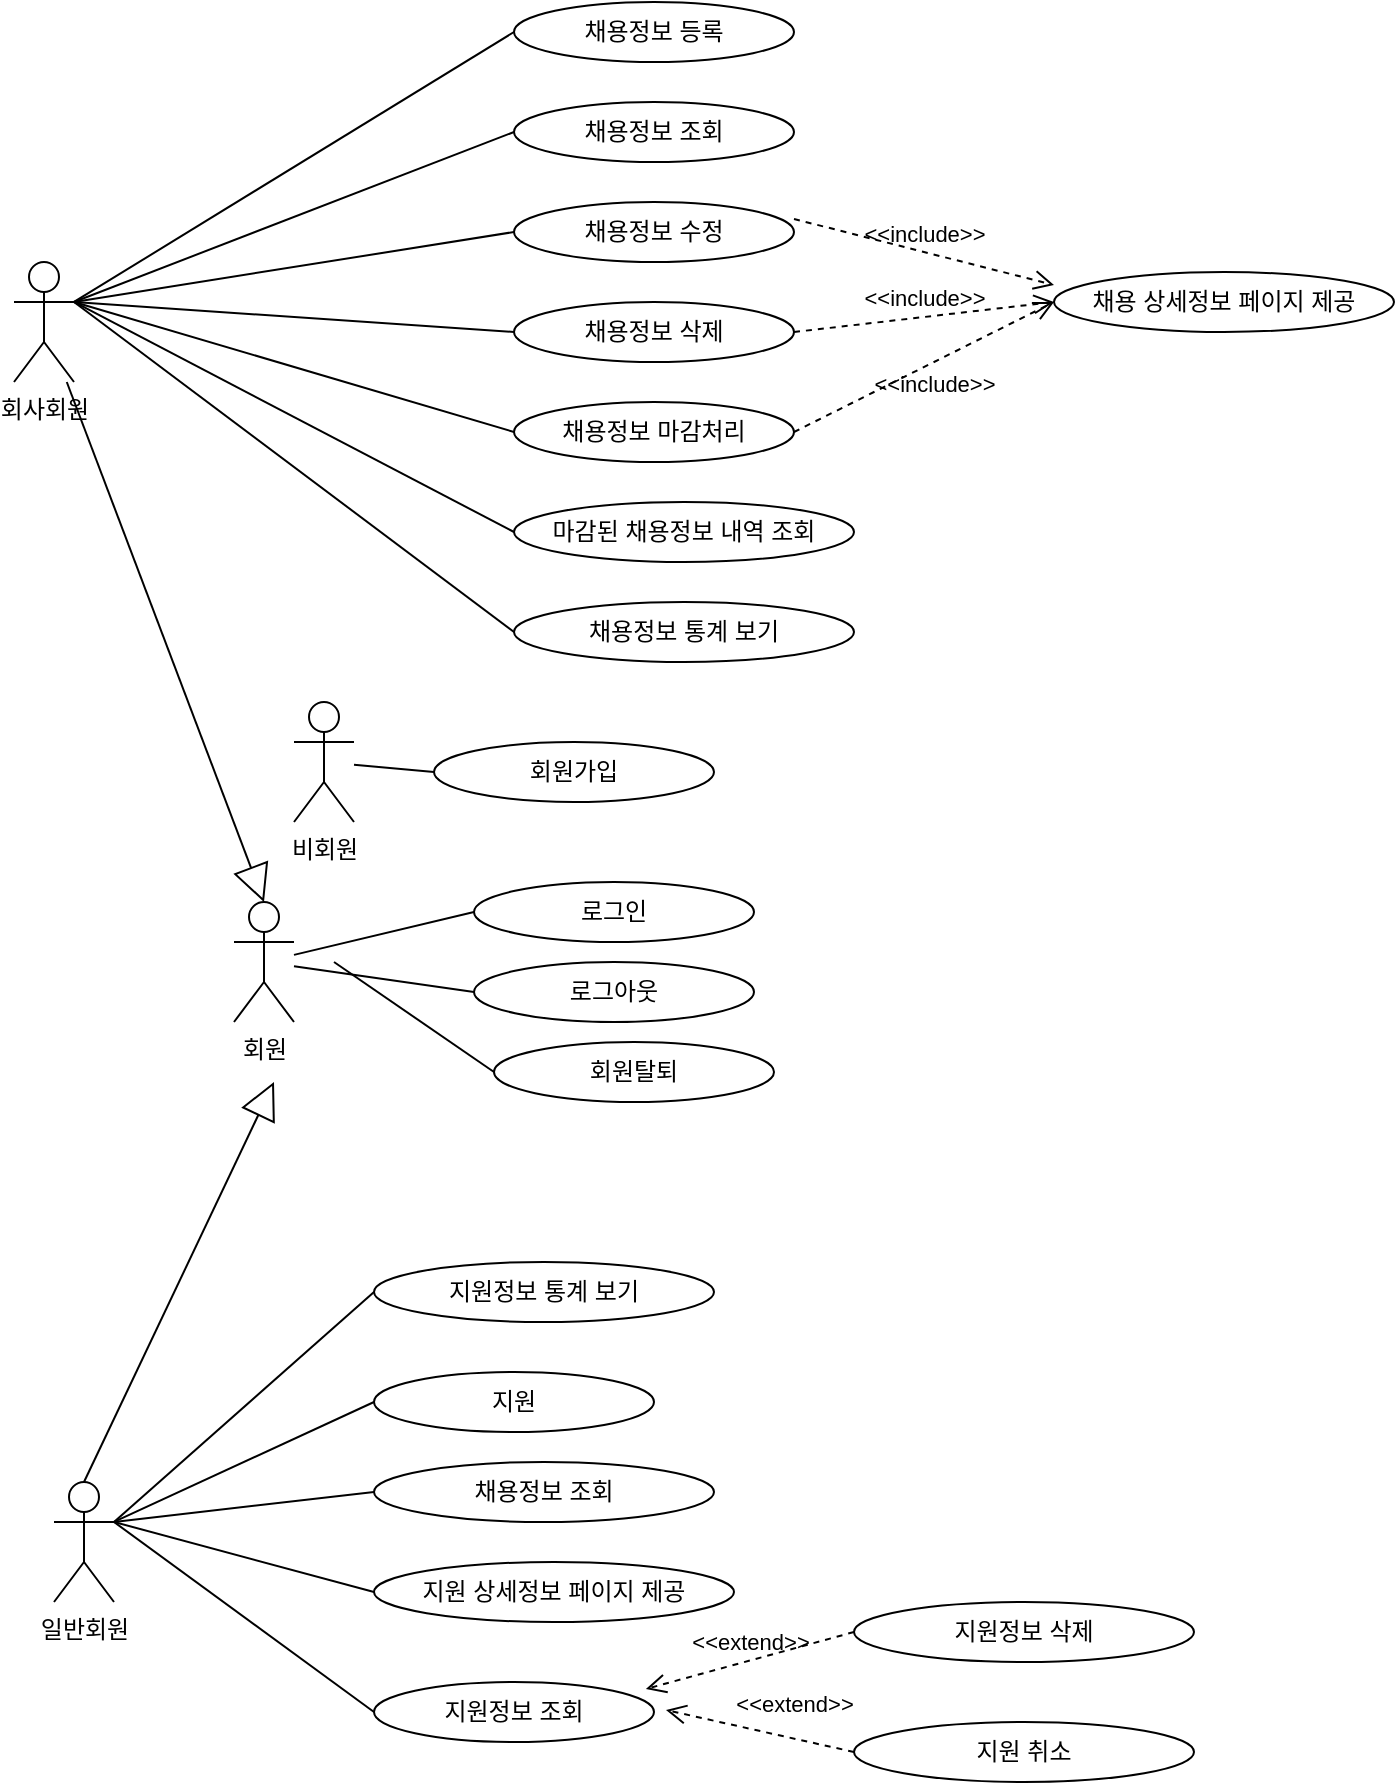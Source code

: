 <mxfile version="20.8.16" type="device"><diagram name="페이지-1" id="JIkp3R7d2CiSf1Opn5KV"><mxGraphModel dx="2245" dy="828" grid="1" gridSize="10" guides="1" tooltips="1" connect="1" arrows="1" fold="1" page="1" pageScale="1" pageWidth="827" pageHeight="1169" math="0" shadow="0"><root><mxCell id="0"/><mxCell id="1" parent="0"/><mxCell id="X6IM9YOyXk54QIPanI4B-1" value="회사회원" style="shape=umlActor;verticalLabelPosition=bottom;verticalAlign=top;html=1;" vertex="1" parent="1"><mxGeometry x="-740" y="230" width="30" height="60" as="geometry"/></mxCell><mxCell id="X6IM9YOyXk54QIPanI4B-2" value="채용정보 등록" style="ellipse;whiteSpace=wrap;html=1;" vertex="1" parent="1"><mxGeometry x="-490" y="100" width="140" height="30" as="geometry"/></mxCell><mxCell id="X6IM9YOyXk54QIPanI4B-3" value="채용정보 조회" style="ellipse;whiteSpace=wrap;html=1;" vertex="1" parent="1"><mxGeometry x="-490" y="150" width="140" height="30" as="geometry"/></mxCell><mxCell id="X6IM9YOyXk54QIPanI4B-4" value="채용정보 수정" style="ellipse;whiteSpace=wrap;html=1;" vertex="1" parent="1"><mxGeometry x="-490" y="200" width="140" height="30" as="geometry"/></mxCell><mxCell id="X6IM9YOyXk54QIPanI4B-5" value="채용정보 삭제" style="ellipse;whiteSpace=wrap;html=1;" vertex="1" parent="1"><mxGeometry x="-490" y="250" width="140" height="30" as="geometry"/></mxCell><mxCell id="X6IM9YOyXk54QIPanI4B-6" value="채용정보 마감처리" style="ellipse;whiteSpace=wrap;html=1;" vertex="1" parent="1"><mxGeometry x="-490" y="300" width="140" height="30" as="geometry"/></mxCell><mxCell id="X6IM9YOyXk54QIPanI4B-7" value="채용 상세정보 페이지 제공" style="ellipse;whiteSpace=wrap;html=1;" vertex="1" parent="1"><mxGeometry x="-220" y="235" width="170" height="30" as="geometry"/></mxCell><mxCell id="X6IM9YOyXk54QIPanI4B-8" value="마감된 채용정보 내역 조회" style="ellipse;whiteSpace=wrap;html=1;" vertex="1" parent="1"><mxGeometry x="-490" y="350" width="170" height="30" as="geometry"/></mxCell><mxCell id="X6IM9YOyXk54QIPanI4B-9" value="채용정보 통계 보기" style="ellipse;whiteSpace=wrap;html=1;" vertex="1" parent="1"><mxGeometry x="-490" y="400" width="170" height="30" as="geometry"/></mxCell><mxCell id="X6IM9YOyXk54QIPanI4B-10" value="" style="endArrow=none;html=1;rounded=0;entryX=0;entryY=0.5;entryDx=0;entryDy=0;exitX=1;exitY=0.333;exitDx=0;exitDy=0;exitPerimeter=0;" edge="1" parent="1" source="X6IM9YOyXk54QIPanI4B-1" target="X6IM9YOyXk54QIPanI4B-2"><mxGeometry width="50" height="50" relative="1" as="geometry"><mxPoint x="-360" y="360" as="sourcePoint"/><mxPoint x="-310" y="310" as="targetPoint"/></mxGeometry></mxCell><mxCell id="X6IM9YOyXk54QIPanI4B-11" value="" style="endArrow=none;html=1;rounded=0;entryX=0;entryY=0.5;entryDx=0;entryDy=0;exitX=1;exitY=0.333;exitDx=0;exitDy=0;exitPerimeter=0;" edge="1" parent="1" source="X6IM9YOyXk54QIPanI4B-1" target="X6IM9YOyXk54QIPanI4B-3"><mxGeometry width="50" height="50" relative="1" as="geometry"><mxPoint x="-630" y="250" as="sourcePoint"/><mxPoint x="-480" y="125" as="targetPoint"/></mxGeometry></mxCell><mxCell id="X6IM9YOyXk54QIPanI4B-12" value="" style="endArrow=none;html=1;rounded=0;entryX=0;entryY=0.5;entryDx=0;entryDy=0;exitX=1;exitY=0.333;exitDx=0;exitDy=0;exitPerimeter=0;" edge="1" parent="1" source="X6IM9YOyXk54QIPanI4B-1" target="X6IM9YOyXk54QIPanI4B-4"><mxGeometry width="50" height="50" relative="1" as="geometry"><mxPoint x="-630" y="250" as="sourcePoint"/><mxPoint x="-480" y="175" as="targetPoint"/></mxGeometry></mxCell><mxCell id="X6IM9YOyXk54QIPanI4B-13" value="" style="endArrow=none;html=1;rounded=0;entryX=0;entryY=0.5;entryDx=0;entryDy=0;exitX=1;exitY=0.333;exitDx=0;exitDy=0;exitPerimeter=0;" edge="1" parent="1" source="X6IM9YOyXk54QIPanI4B-1" target="X6IM9YOyXk54QIPanI4B-5"><mxGeometry width="50" height="50" relative="1" as="geometry"><mxPoint x="-630" y="250" as="sourcePoint"/><mxPoint x="-480" y="225" as="targetPoint"/></mxGeometry></mxCell><mxCell id="X6IM9YOyXk54QIPanI4B-14" value="" style="endArrow=none;html=1;rounded=0;entryX=0;entryY=0.5;entryDx=0;entryDy=0;exitX=1;exitY=0.333;exitDx=0;exitDy=0;exitPerimeter=0;" edge="1" parent="1" source="X6IM9YOyXk54QIPanI4B-1" target="X6IM9YOyXk54QIPanI4B-6"><mxGeometry width="50" height="50" relative="1" as="geometry"><mxPoint x="-630" y="240" as="sourcePoint"/><mxPoint x="-480" y="275" as="targetPoint"/></mxGeometry></mxCell><mxCell id="X6IM9YOyXk54QIPanI4B-15" value="" style="endArrow=none;html=1;rounded=0;entryX=0;entryY=0.5;entryDx=0;entryDy=0;exitX=1;exitY=0.333;exitDx=0;exitDy=0;exitPerimeter=0;" edge="1" parent="1" source="X6IM9YOyXk54QIPanI4B-1" target="X6IM9YOyXk54QIPanI4B-8"><mxGeometry width="50" height="50" relative="1" as="geometry"><mxPoint x="-630" y="250" as="sourcePoint"/><mxPoint x="-480" y="325" as="targetPoint"/></mxGeometry></mxCell><mxCell id="X6IM9YOyXk54QIPanI4B-16" value="" style="endArrow=none;html=1;rounded=0;entryX=0;entryY=0.5;entryDx=0;entryDy=0;exitX=1;exitY=0.333;exitDx=0;exitDy=0;exitPerimeter=0;" edge="1" parent="1" source="X6IM9YOyXk54QIPanI4B-1"><mxGeometry width="50" height="50" relative="1" as="geometry"><mxPoint x="-630" y="250" as="sourcePoint"/><mxPoint x="-490" y="415" as="targetPoint"/></mxGeometry></mxCell><mxCell id="X6IM9YOyXk54QIPanI4B-17" value="" style="endArrow=classic;html=1;rounded=0;strokeColor=none;" edge="1" parent="1"><mxGeometry width="50" height="50" relative="1" as="geometry"><mxPoint x="-360" y="360" as="sourcePoint"/><mxPoint x="-310" y="310" as="targetPoint"/></mxGeometry></mxCell><mxCell id="X6IM9YOyXk54QIPanI4B-18" value="&amp;lt;&amp;lt;include&amp;gt;&amp;gt;" style="endArrow=open;startArrow=none;endFill=0;startFill=0;endSize=8;html=1;verticalAlign=bottom;dashed=1;labelBackgroundColor=none;rounded=0;exitX=1;exitY=0.283;exitDx=0;exitDy=0;exitPerimeter=0;entryX=0;entryY=0.217;entryDx=0;entryDy=0;entryPerimeter=0;" edge="1" parent="1" source="X6IM9YOyXk54QIPanI4B-4" target="X6IM9YOyXk54QIPanI4B-7"><mxGeometry width="160" relative="1" as="geometry"><mxPoint x="-350" y="180" as="sourcePoint"/><mxPoint x="-190" y="180" as="targetPoint"/></mxGeometry></mxCell><mxCell id="X6IM9YOyXk54QIPanI4B-19" value="&amp;lt;&amp;lt;include&amp;gt;&amp;gt;" style="endArrow=open;startArrow=none;endFill=0;startFill=0;endSize=8;html=1;verticalAlign=bottom;dashed=1;labelBackgroundColor=none;rounded=0;exitX=1;exitY=0.5;exitDx=0;exitDy=0;entryX=0;entryY=0.5;entryDx=0;entryDy=0;" edge="1" parent="1" source="X6IM9YOyXk54QIPanI4B-5" target="X6IM9YOyXk54QIPanI4B-7"><mxGeometry width="160" relative="1" as="geometry"><mxPoint x="-340" y="218" as="sourcePoint"/><mxPoint x="-210" y="252" as="targetPoint"/></mxGeometry></mxCell><mxCell id="X6IM9YOyXk54QIPanI4B-20" value="&amp;lt;&amp;lt;include&amp;gt;&amp;gt;" style="endArrow=open;startArrow=none;endFill=0;startFill=0;endSize=8;html=1;verticalAlign=bottom;dashed=1;labelBackgroundColor=none;rounded=0;exitX=1;exitY=0.5;exitDx=0;exitDy=0;entryX=0;entryY=0.5;entryDx=0;entryDy=0;" edge="1" parent="1" source="X6IM9YOyXk54QIPanI4B-6" target="X6IM9YOyXk54QIPanI4B-7"><mxGeometry x="-0.046" y="-18" width="160" relative="1" as="geometry"><mxPoint x="-340" y="275" as="sourcePoint"/><mxPoint x="-220" y="270" as="targetPoint"/><mxPoint as="offset"/></mxGeometry></mxCell><mxCell id="X6IM9YOyXk54QIPanI4B-21" value="비회원" style="shape=umlActor;verticalLabelPosition=bottom;verticalAlign=top;html=1;" vertex="1" parent="1"><mxGeometry x="-600" y="450" width="30" height="60" as="geometry"/></mxCell><mxCell id="X6IM9YOyXk54QIPanI4B-22" value="" style="endArrow=none;html=1;rounded=0;entryX=0;entryY=0.5;entryDx=0;entryDy=0;" edge="1" parent="1" source="X6IM9YOyXk54QIPanI4B-21" target="X6IM9YOyXk54QIPanI4B-23"><mxGeometry width="50" height="50" relative="1" as="geometry"><mxPoint x="-590" y="270" as="sourcePoint"/><mxPoint x="-440" y="445" as="targetPoint"/></mxGeometry></mxCell><mxCell id="X6IM9YOyXk54QIPanI4B-23" value="회원가입" style="ellipse;whiteSpace=wrap;html=1;" vertex="1" parent="1"><mxGeometry x="-530" y="470" width="140" height="30" as="geometry"/></mxCell><mxCell id="X6IM9YOyXk54QIPanI4B-24" value="회원" style="shape=umlActor;verticalLabelPosition=bottom;verticalAlign=top;html=1;" vertex="1" parent="1"><mxGeometry x="-630" y="550" width="30" height="60" as="geometry"/></mxCell><mxCell id="X6IM9YOyXk54QIPanI4B-25" value="로그인" style="ellipse;whiteSpace=wrap;html=1;" vertex="1" parent="1"><mxGeometry x="-510" y="540" width="140" height="30" as="geometry"/></mxCell><mxCell id="X6IM9YOyXk54QIPanI4B-26" value="로그아웃" style="ellipse;whiteSpace=wrap;html=1;" vertex="1" parent="1"><mxGeometry x="-510" y="580" width="140" height="30" as="geometry"/></mxCell><mxCell id="X6IM9YOyXk54QIPanI4B-27" value="회원탈퇴" style="ellipse;whiteSpace=wrap;html=1;" vertex="1" parent="1"><mxGeometry x="-500" y="620" width="140" height="30" as="geometry"/></mxCell><mxCell id="X6IM9YOyXk54QIPanI4B-28" value="" style="endArrow=none;html=1;rounded=0;entryX=0;entryY=0.5;entryDx=0;entryDy=0;" edge="1" parent="1" source="X6IM9YOyXk54QIPanI4B-24" target="X6IM9YOyXk54QIPanI4B-25"><mxGeometry width="50" height="50" relative="1" as="geometry"><mxPoint x="-540" y="493" as="sourcePoint"/><mxPoint x="-470" y="505" as="targetPoint"/></mxGeometry></mxCell><mxCell id="X6IM9YOyXk54QIPanI4B-29" value="" style="endArrow=none;html=1;rounded=0;entryX=0;entryY=0.5;entryDx=0;entryDy=0;" edge="1" parent="1" source="X6IM9YOyXk54QIPanI4B-24" target="X6IM9YOyXk54QIPanI4B-26"><mxGeometry width="50" height="50" relative="1" as="geometry"><mxPoint x="-570" y="586" as="sourcePoint"/><mxPoint x="-500" y="565" as="targetPoint"/></mxGeometry></mxCell><mxCell id="X6IM9YOyXk54QIPanI4B-30" value="" style="endArrow=none;html=1;rounded=0;entryX=0;entryY=0.5;entryDx=0;entryDy=0;" edge="1" parent="1" target="X6IM9YOyXk54QIPanI4B-27"><mxGeometry width="50" height="50" relative="1" as="geometry"><mxPoint x="-580" y="580" as="sourcePoint"/><mxPoint x="-500" y="605" as="targetPoint"/></mxGeometry></mxCell><mxCell id="X6IM9YOyXk54QIPanI4B-31" value="일반회원" style="shape=umlActor;verticalLabelPosition=bottom;verticalAlign=top;html=1;" vertex="1" parent="1"><mxGeometry x="-720" y="840" width="30" height="60" as="geometry"/></mxCell><mxCell id="X6IM9YOyXk54QIPanI4B-32" value="지원정보 통계 보기" style="ellipse;whiteSpace=wrap;html=1;" vertex="1" parent="1"><mxGeometry x="-560" y="730" width="170" height="30" as="geometry"/></mxCell><mxCell id="X6IM9YOyXk54QIPanI4B-33" value="지원" style="ellipse;whiteSpace=wrap;html=1;" vertex="1" parent="1"><mxGeometry x="-560" y="785" width="140" height="30" as="geometry"/></mxCell><mxCell id="X6IM9YOyXk54QIPanI4B-34" value="채용정보 조회" style="ellipse;whiteSpace=wrap;html=1;" vertex="1" parent="1"><mxGeometry x="-560" y="830" width="170" height="30" as="geometry"/></mxCell><mxCell id="X6IM9YOyXk54QIPanI4B-35" value="지원 상세정보 페이지 제공" style="ellipse;whiteSpace=wrap;html=1;" vertex="1" parent="1"><mxGeometry x="-560" y="880" width="180" height="30" as="geometry"/></mxCell><mxCell id="X6IM9YOyXk54QIPanI4B-36" value="지원정보 조회" style="ellipse;whiteSpace=wrap;html=1;" vertex="1" parent="1"><mxGeometry x="-560" y="940" width="140" height="30" as="geometry"/></mxCell><mxCell id="X6IM9YOyXk54QIPanI4B-37" value="" style="endArrow=none;html=1;rounded=0;entryX=0;entryY=0.5;entryDx=0;entryDy=0;exitX=1;exitY=0.333;exitDx=0;exitDy=0;exitPerimeter=0;" edge="1" parent="1" source="X6IM9YOyXk54QIPanI4B-31" target="X6IM9YOyXk54QIPanI4B-32"><mxGeometry width="50" height="50" relative="1" as="geometry"><mxPoint x="-660" y="760" as="sourcePoint"/><mxPoint x="-590" y="772" as="targetPoint"/></mxGeometry></mxCell><mxCell id="X6IM9YOyXk54QIPanI4B-38" value="" style="endArrow=none;html=1;rounded=0;entryX=0;entryY=0.5;entryDx=0;entryDy=0;exitX=1;exitY=0.333;exitDx=0;exitDy=0;exitPerimeter=0;" edge="1" parent="1" source="X6IM9YOyXk54QIPanI4B-31" target="X6IM9YOyXk54QIPanI4B-33"><mxGeometry width="50" height="50" relative="1" as="geometry"><mxPoint x="-630" y="860" as="sourcePoint"/><mxPoint x="-550" y="755" as="targetPoint"/></mxGeometry></mxCell><mxCell id="X6IM9YOyXk54QIPanI4B-39" value="" style="endArrow=none;html=1;rounded=0;entryX=0;entryY=0.5;entryDx=0;entryDy=0;exitX=1;exitY=0.333;exitDx=0;exitDy=0;exitPerimeter=0;" edge="1" parent="1" source="X6IM9YOyXk54QIPanI4B-31" target="X6IM9YOyXk54QIPanI4B-34"><mxGeometry width="50" height="50" relative="1" as="geometry"><mxPoint x="-630" y="860" as="sourcePoint"/><mxPoint x="-550" y="810" as="targetPoint"/></mxGeometry></mxCell><mxCell id="X6IM9YOyXk54QIPanI4B-40" value="" style="endArrow=none;html=1;rounded=0;entryX=0;entryY=0.5;entryDx=0;entryDy=0;exitX=1;exitY=0.333;exitDx=0;exitDy=0;exitPerimeter=0;" edge="1" parent="1" source="X6IM9YOyXk54QIPanI4B-31" target="X6IM9YOyXk54QIPanI4B-35"><mxGeometry width="50" height="50" relative="1" as="geometry"><mxPoint x="-630" y="860" as="sourcePoint"/><mxPoint x="-550" y="855" as="targetPoint"/></mxGeometry></mxCell><mxCell id="X6IM9YOyXk54QIPanI4B-41" value="" style="endArrow=none;html=1;rounded=0;entryX=0;entryY=0.5;entryDx=0;entryDy=0;exitX=1;exitY=0.333;exitDx=0;exitDy=0;exitPerimeter=0;" edge="1" parent="1" source="X6IM9YOyXk54QIPanI4B-31" target="X6IM9YOyXk54QIPanI4B-36"><mxGeometry width="50" height="50" relative="1" as="geometry"><mxPoint x="-630" y="860" as="sourcePoint"/><mxPoint x="-550" y="905" as="targetPoint"/></mxGeometry></mxCell><mxCell id="X6IM9YOyXk54QIPanI4B-42" value="지원정보 삭제" style="ellipse;whiteSpace=wrap;html=1;" vertex="1" parent="1"><mxGeometry x="-320" y="900" width="170" height="30" as="geometry"/></mxCell><mxCell id="X6IM9YOyXk54QIPanI4B-43" value="&amp;lt;&amp;lt;extend&amp;gt;&amp;gt;" style="endArrow=open;startArrow=none;endFill=0;startFill=0;endSize=8;html=1;verticalAlign=bottom;dashed=1;labelBackgroundColor=none;rounded=0;entryX=0.971;entryY=0.117;entryDx=0;entryDy=0;entryPerimeter=0;exitX=0;exitY=0.5;exitDx=0;exitDy=0;" edge="1" parent="1" source="X6IM9YOyXk54QIPanI4B-42" target="X6IM9YOyXk54QIPanI4B-36"><mxGeometry width="160" relative="1" as="geometry"><mxPoint x="-440" y="890" as="sourcePoint"/><mxPoint x="-280" y="890" as="targetPoint"/></mxGeometry></mxCell><mxCell id="X6IM9YOyXk54QIPanI4B-44" value="&amp;lt;&amp;lt;extend&amp;gt;&amp;gt;" style="endArrow=open;startArrow=none;endFill=0;startFill=0;endSize=8;html=1;verticalAlign=bottom;dashed=1;labelBackgroundColor=none;rounded=0;entryX=0.971;entryY=0.117;entryDx=0;entryDy=0;entryPerimeter=0;exitX=0;exitY=0.5;exitDx=0;exitDy=0;" edge="1" parent="1" source="X6IM9YOyXk54QIPanI4B-45"><mxGeometry x="-0.324" y="-8" width="160" relative="1" as="geometry"><mxPoint x="-310" y="925" as="sourcePoint"/><mxPoint x="-414" y="954" as="targetPoint"/><mxPoint as="offset"/></mxGeometry></mxCell><mxCell id="X6IM9YOyXk54QIPanI4B-45" value="지원 취소" style="ellipse;whiteSpace=wrap;html=1;" vertex="1" parent="1"><mxGeometry x="-320" y="960" width="170" height="30" as="geometry"/></mxCell><mxCell id="X6IM9YOyXk54QIPanI4B-46" value="" style="endArrow=block;endSize=16;endFill=0;html=1;rounded=0;entryX=0.5;entryY=0;entryDx=0;entryDy=0;entryPerimeter=0;" edge="1" parent="1" source="X6IM9YOyXk54QIPanI4B-1" target="X6IM9YOyXk54QIPanI4B-24"><mxGeometry width="160" relative="1" as="geometry"><mxPoint x="-650" y="310" as="sourcePoint"/><mxPoint x="-590" y="380" as="targetPoint"/></mxGeometry></mxCell><mxCell id="X6IM9YOyXk54QIPanI4B-47" value="" style="endArrow=block;endSize=16;endFill=0;html=1;rounded=0;exitX=0.5;exitY=0;exitDx=0;exitDy=0;exitPerimeter=0;" edge="1" parent="1" source="X6IM9YOyXk54QIPanI4B-31"><mxGeometry width="160" relative="1" as="geometry"><mxPoint x="-650" y="820" as="sourcePoint"/><mxPoint x="-610" y="640" as="targetPoint"/></mxGeometry></mxCell></root></mxGraphModel></diagram></mxfile>